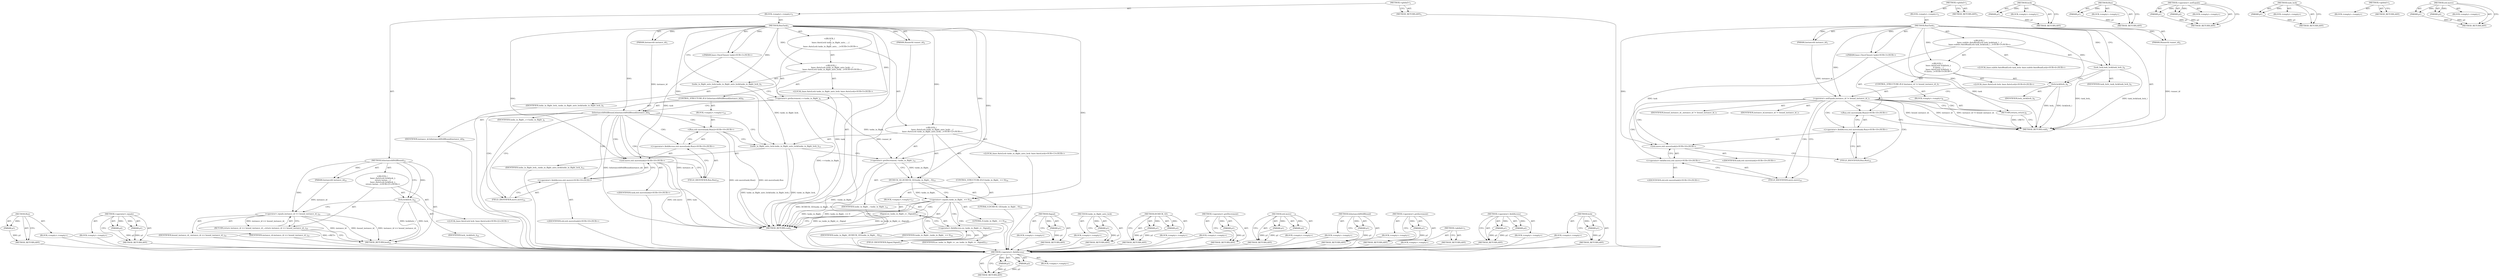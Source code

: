 digraph "lock" {
vulnerable_76 [label=<(METHOD,&lt;operator&gt;.fieldAccess)>];
vulnerable_77 [label=<(PARAM,p1)>];
vulnerable_78 [label=<(PARAM,p2)>];
vulnerable_79 [label=<(BLOCK,&lt;empty&gt;,&lt;empty&gt;)>];
vulnerable_80 [label=<(METHOD_RETURN,ANY)>];
vulnerable_6 [label=<(METHOD,&lt;global&gt;)<SUB>1</SUB>>];
vulnerable_7 [label=<(BLOCK,&lt;empty&gt;,&lt;empty&gt;)<SUB>1</SUB>>];
vulnerable_8 [label=<(METHOD,RunTask)<SUB>1</SUB>>];
vulnerable_9 [label=<(PARAM,InstanceId instance_id)<SUB>1</SUB>>];
vulnerable_10 [label=<(PARAM,RunnerId runner_id)<SUB>2</SUB>>];
vulnerable_11 [label="<(PARAM,base::OnceClosure task)<SUB>3</SUB>>"];
vulnerable_12 [label="<(BLOCK,{
  base::subtle::AutoReadLock task_lock(task_l...,{
  base::subtle::AutoReadLock task_lock(task_l...)<SUB>3</SUB>>"];
vulnerable_13 [label="<(LOCAL,base.subtle.AutoReadLock task_lock: base.subtle.AutoReadLock)<SUB>4</SUB>>"];
vulnerable_14 [label=<(task_lock,task_lock(task_lock_))<SUB>4</SUB>>];
vulnerable_15 [label=<(IDENTIFIER,task_lock_,task_lock(task_lock_))<SUB>4</SUB>>];
vulnerable_16 [label="<(BLOCK,{
    base::AutoLock lock(lock_);
    if (insta...,{
    base::AutoLock lock(lock_);
    if (insta...)<SUB>5</SUB>>"];
vulnerable_17 [label="<(LOCAL,base.AutoLock lock: base.AutoLock)<SUB>6</SUB>>"];
vulnerable_18 [label=<(lock,lock(lock_))<SUB>6</SUB>>];
vulnerable_19 [label=<(IDENTIFIER,lock_,lock(lock_))<SUB>6</SUB>>];
vulnerable_20 [label=<(CONTROL_STRUCTURE,IF,if (instance_id != bound_instance_id_))<SUB>7</SUB>>];
vulnerable_21 [label=<(&lt;operator&gt;.notEquals,instance_id != bound_instance_id_)<SUB>7</SUB>>];
vulnerable_22 [label=<(IDENTIFIER,instance_id,instance_id != bound_instance_id_)<SUB>7</SUB>>];
vulnerable_23 [label=<(IDENTIFIER,bound_instance_id_,instance_id != bound_instance_id_)<SUB>7</SUB>>];
vulnerable_24 [label=<(BLOCK,&lt;empty&gt;,&lt;empty&gt;)<SUB>8</SUB>>];
vulnerable_25 [label=<(RETURN,return;,return;)<SUB>8</SUB>>];
vulnerable_26 [label="<(Run,std::move(task).Run())<SUB>10</SUB>>"];
vulnerable_27 [label="<(&lt;operator&gt;.fieldAccess,std::move(task).Run)<SUB>10</SUB>>"];
vulnerable_28 [label="<(std.move,std::move(task))<SUB>10</SUB>>"];
vulnerable_29 [label="<(&lt;operator&gt;.fieldAccess,std::move)<SUB>10</SUB>>"];
vulnerable_30 [label="<(IDENTIFIER,std,std::move(task))<SUB>10</SUB>>"];
vulnerable_31 [label=<(FIELD_IDENTIFIER,move,move)<SUB>10</SUB>>];
vulnerable_32 [label="<(IDENTIFIER,task,std::move(task))<SUB>10</SUB>>"];
vulnerable_33 [label=<(FIELD_IDENTIFIER,Run,Run)<SUB>10</SUB>>];
vulnerable_34 [label=<(METHOD_RETURN,void)<SUB>1</SUB>>];
vulnerable_36 [label=<(METHOD_RETURN,ANY)<SUB>1</SUB>>];
vulnerable_63 [label=<(METHOD,lock)>];
vulnerable_64 [label=<(PARAM,p1)>];
vulnerable_65 [label=<(BLOCK,&lt;empty&gt;,&lt;empty&gt;)>];
vulnerable_66 [label=<(METHOD_RETURN,ANY)>];
vulnerable_72 [label=<(METHOD,Run)>];
vulnerable_73 [label=<(PARAM,p1)>];
vulnerable_74 [label=<(BLOCK,&lt;empty&gt;,&lt;empty&gt;)>];
vulnerable_75 [label=<(METHOD_RETURN,ANY)>];
vulnerable_67 [label=<(METHOD,&lt;operator&gt;.notEquals)>];
vulnerable_68 [label=<(PARAM,p1)>];
vulnerable_69 [label=<(PARAM,p2)>];
vulnerable_70 [label=<(BLOCK,&lt;empty&gt;,&lt;empty&gt;)>];
vulnerable_71 [label=<(METHOD_RETURN,ANY)>];
vulnerable_59 [label=<(METHOD,task_lock)>];
vulnerable_60 [label=<(PARAM,p1)>];
vulnerable_61 [label=<(BLOCK,&lt;empty&gt;,&lt;empty&gt;)>];
vulnerable_62 [label=<(METHOD_RETURN,ANY)>];
vulnerable_53 [label=<(METHOD,&lt;global&gt;)<SUB>1</SUB>>];
vulnerable_54 [label=<(BLOCK,&lt;empty&gt;,&lt;empty&gt;)>];
vulnerable_55 [label=<(METHOD_RETURN,ANY)>];
vulnerable_81 [label=<(METHOD,std.move)>];
vulnerable_82 [label=<(PARAM,p1)>];
vulnerable_83 [label=<(PARAM,p2)>];
vulnerable_84 [label=<(BLOCK,&lt;empty&gt;,&lt;empty&gt;)>];
vulnerable_85 [label=<(METHOD_RETURN,ANY)>];
fixed_100 [label=<(METHOD,Run)>];
fixed_101 [label=<(PARAM,p1)>];
fixed_102 [label=<(BLOCK,&lt;empty&gt;,&lt;empty&gt;)>];
fixed_103 [label=<(METHOD_RETURN,ANY)>];
fixed_123 [label=<(METHOD,&lt;operator&gt;.equals)>];
fixed_124 [label=<(PARAM,p1)>];
fixed_125 [label=<(PARAM,p2)>];
fixed_126 [label=<(BLOCK,&lt;empty&gt;,&lt;empty&gt;)>];
fixed_127 [label=<(METHOD_RETURN,ANY)>];
fixed_6 [label=<(METHOD,&lt;global&gt;)<SUB>1</SUB>>];
fixed_7 [label=<(BLOCK,&lt;empty&gt;,&lt;empty&gt;)<SUB>1</SUB>>];
fixed_8 [label=<(METHOD,RunTask)<SUB>1</SUB>>];
fixed_9 [label=<(PARAM,InstanceId instance_id)<SUB>1</SUB>>];
fixed_10 [label=<(PARAM,RunnerId runner_id)<SUB>2</SUB>>];
fixed_11 [label="<(PARAM,base::OnceClosure task)<SUB>3</SUB>>"];
fixed_12 [label="<(BLOCK,{
   {
    base::AutoLock tasks_in_flight_auto_...,{
   {
    base::AutoLock tasks_in_flight_auto_...)<SUB>3</SUB>>"];
fixed_13 [label="<(BLOCK,{
    base::AutoLock tasks_in_flight_auto_lock(...,{
    base::AutoLock tasks_in_flight_auto_lock(...)<SUB>4</SUB>>"];
fixed_14 [label="<(LOCAL,base.AutoLock tasks_in_flight_auto_lock: base.AutoLock)<SUB>5</SUB>>"];
fixed_15 [label=<(tasks_in_flight_auto_lock,tasks_in_flight_auto_lock(tasks_in_flight_lock_))<SUB>5</SUB>>];
fixed_16 [label=<(IDENTIFIER,tasks_in_flight_lock_,tasks_in_flight_auto_lock(tasks_in_flight_lock_))<SUB>5</SUB>>];
fixed_17 [label=<(&lt;operator&gt;.preIncrement,++tasks_in_flight_)<SUB>6</SUB>>];
fixed_18 [label=<(IDENTIFIER,tasks_in_flight_,++tasks_in_flight_)<SUB>6</SUB>>];
fixed_19 [label=<(CONTROL_STRUCTURE,IF,if (IsInstanceIdStillBound(instance_id)))<SUB>9</SUB>>];
fixed_20 [label=<(IsInstanceIdStillBound,IsInstanceIdStillBound(instance_id))<SUB>9</SUB>>];
fixed_21 [label=<(IDENTIFIER,instance_id,IsInstanceIdStillBound(instance_id))<SUB>9</SUB>>];
fixed_22 [label=<(BLOCK,&lt;empty&gt;,&lt;empty&gt;)<SUB>10</SUB>>];
fixed_23 [label="<(Run,std::move(task).Run())<SUB>10</SUB>>"];
fixed_24 [label="<(&lt;operator&gt;.fieldAccess,std::move(task).Run)<SUB>10</SUB>>"];
fixed_25 [label="<(std.move,std::move(task))<SUB>10</SUB>>"];
fixed_26 [label="<(&lt;operator&gt;.fieldAccess,std::move)<SUB>10</SUB>>"];
fixed_27 [label="<(IDENTIFIER,std,std::move(task))<SUB>10</SUB>>"];
fixed_28 [label=<(FIELD_IDENTIFIER,move,move)<SUB>10</SUB>>];
fixed_29 [label="<(IDENTIFIER,task,std::move(task))<SUB>10</SUB>>"];
fixed_30 [label=<(FIELD_IDENTIFIER,Run,Run)<SUB>10</SUB>>];
fixed_31 [label="<(BLOCK,{
    base::AutoLock tasks_in_flight_auto_lock(...,{
    base::AutoLock tasks_in_flight_auto_lock(...)<SUB>12</SUB>>"];
fixed_32 [label="<(LOCAL,base.AutoLock tasks_in_flight_auto_lock: base.AutoLock)<SUB>13</SUB>>"];
fixed_33 [label=<(tasks_in_flight_auto_lock,tasks_in_flight_auto_lock(tasks_in_flight_lock_))<SUB>13</SUB>>];
fixed_34 [label=<(IDENTIFIER,tasks_in_flight_lock_,tasks_in_flight_auto_lock(tasks_in_flight_lock_))<SUB>13</SUB>>];
fixed_35 [label=<(&lt;operator&gt;.preDecrement,--tasks_in_flight_)<SUB>14</SUB>>];
fixed_36 [label=<(IDENTIFIER,tasks_in_flight_,--tasks_in_flight_)<SUB>14</SUB>>];
fixed_37 [label=<(DCHECK_GE,DCHECK_GE(tasks_in_flight_, 0))<SUB>15</SUB>>];
fixed_38 [label=<(IDENTIFIER,tasks_in_flight_,DCHECK_GE(tasks_in_flight_, 0))<SUB>15</SUB>>];
fixed_39 [label=<(LITERAL,0,DCHECK_GE(tasks_in_flight_, 0))<SUB>15</SUB>>];
fixed_40 [label=<(CONTROL_STRUCTURE,IF,if (tasks_in_flight_ == 0))<SUB>16</SUB>>];
fixed_41 [label=<(&lt;operator&gt;.equals,tasks_in_flight_ == 0)<SUB>16</SUB>>];
fixed_42 [label=<(IDENTIFIER,tasks_in_flight_,tasks_in_flight_ == 0)<SUB>16</SUB>>];
fixed_43 [label=<(LITERAL,0,tasks_in_flight_ == 0)<SUB>16</SUB>>];
fixed_44 [label=<(BLOCK,&lt;empty&gt;,&lt;empty&gt;)<SUB>17</SUB>>];
fixed_45 [label=<(Signal,no_tasks_in_flight_cv_.Signal())<SUB>17</SUB>>];
fixed_46 [label=<(&lt;operator&gt;.fieldAccess,no_tasks_in_flight_cv_.Signal)<SUB>17</SUB>>];
fixed_47 [label=<(IDENTIFIER,no_tasks_in_flight_cv_,no_tasks_in_flight_cv_.Signal())<SUB>17</SUB>>];
fixed_48 [label=<(FIELD_IDENTIFIER,Signal,Signal)<SUB>17</SUB>>];
fixed_49 [label=<(METHOD_RETURN,void)<SUB>1</SUB>>];
fixed_51 [label=<(METHOD,IsInstanceIdStillBound)<SUB>21</SUB>>];
fixed_52 [label=<(PARAM,InstanceId instance_id)<SUB>21</SUB>>];
fixed_53 [label="<(BLOCK,{
  base::AutoLock lock(lock_);
  return instan...,{
  base::AutoLock lock(lock_);
  return instan...)<SUB>21</SUB>>"];
fixed_54 [label="<(LOCAL,base.AutoLock lock: base.AutoLock)<SUB>22</SUB>>"];
fixed_55 [label=<(lock,lock(lock_))<SUB>22</SUB>>];
fixed_56 [label=<(IDENTIFIER,lock_,lock(lock_))<SUB>22</SUB>>];
fixed_57 [label=<(RETURN,return instance_id == bound_instance_id_;,return instance_id == bound_instance_id_;)<SUB>23</SUB>>];
fixed_58 [label=<(&lt;operator&gt;.equals,instance_id == bound_instance_id_)<SUB>23</SUB>>];
fixed_59 [label=<(IDENTIFIER,instance_id,instance_id == bound_instance_id_)<SUB>23</SUB>>];
fixed_60 [label=<(IDENTIFIER,bound_instance_id_,instance_id == bound_instance_id_)<SUB>23</SUB>>];
fixed_61 [label=<(METHOD_RETURN,bool)<SUB>21</SUB>>];
fixed_63 [label=<(METHOD_RETURN,ANY)<SUB>1</SUB>>];
fixed_128 [label=<(METHOD,Signal)>];
fixed_129 [label=<(PARAM,p1)>];
fixed_130 [label=<(BLOCK,&lt;empty&gt;,&lt;empty&gt;)>];
fixed_131 [label=<(METHOD_RETURN,ANY)>];
fixed_88 [label=<(METHOD,tasks_in_flight_auto_lock)>];
fixed_89 [label=<(PARAM,p1)>];
fixed_90 [label=<(BLOCK,&lt;empty&gt;,&lt;empty&gt;)>];
fixed_91 [label=<(METHOD_RETURN,ANY)>];
fixed_118 [label=<(METHOD,DCHECK_GE)>];
fixed_119 [label=<(PARAM,p1)>];
fixed_120 [label=<(PARAM,p2)>];
fixed_121 [label=<(BLOCK,&lt;empty&gt;,&lt;empty&gt;)>];
fixed_122 [label=<(METHOD_RETURN,ANY)>];
fixed_114 [label=<(METHOD,&lt;operator&gt;.preDecrement)>];
fixed_115 [label=<(PARAM,p1)>];
fixed_116 [label=<(BLOCK,&lt;empty&gt;,&lt;empty&gt;)>];
fixed_117 [label=<(METHOD_RETURN,ANY)>];
fixed_109 [label=<(METHOD,std.move)>];
fixed_110 [label=<(PARAM,p1)>];
fixed_111 [label=<(PARAM,p2)>];
fixed_112 [label=<(BLOCK,&lt;empty&gt;,&lt;empty&gt;)>];
fixed_113 [label=<(METHOD_RETURN,ANY)>];
fixed_96 [label=<(METHOD,IsInstanceIdStillBound)>];
fixed_97 [label=<(PARAM,p1)>];
fixed_98 [label=<(BLOCK,&lt;empty&gt;,&lt;empty&gt;)>];
fixed_99 [label=<(METHOD_RETURN,ANY)>];
fixed_92 [label=<(METHOD,&lt;operator&gt;.preIncrement)>];
fixed_93 [label=<(PARAM,p1)>];
fixed_94 [label=<(BLOCK,&lt;empty&gt;,&lt;empty&gt;)>];
fixed_95 [label=<(METHOD_RETURN,ANY)>];
fixed_82 [label=<(METHOD,&lt;global&gt;)<SUB>1</SUB>>];
fixed_83 [label=<(BLOCK,&lt;empty&gt;,&lt;empty&gt;)>];
fixed_84 [label=<(METHOD_RETURN,ANY)>];
fixed_104 [label=<(METHOD,&lt;operator&gt;.fieldAccess)>];
fixed_105 [label=<(PARAM,p1)>];
fixed_106 [label=<(PARAM,p2)>];
fixed_107 [label=<(BLOCK,&lt;empty&gt;,&lt;empty&gt;)>];
fixed_108 [label=<(METHOD_RETURN,ANY)>];
fixed_132 [label=<(METHOD,lock)>];
fixed_133 [label=<(PARAM,p1)>];
fixed_134 [label=<(BLOCK,&lt;empty&gt;,&lt;empty&gt;)>];
fixed_135 [label=<(METHOD_RETURN,ANY)>];
vulnerable_76 -> vulnerable_77  [key=0, label="AST: "];
vulnerable_76 -> vulnerable_77  [key=1, label="DDG: "];
vulnerable_76 -> vulnerable_79  [key=0, label="AST: "];
vulnerable_76 -> vulnerable_78  [key=0, label="AST: "];
vulnerable_76 -> vulnerable_78  [key=1, label="DDG: "];
vulnerable_76 -> vulnerable_80  [key=0, label="AST: "];
vulnerable_76 -> vulnerable_80  [key=1, label="CFG: "];
vulnerable_77 -> vulnerable_80  [key=0, label="DDG: p1"];
vulnerable_78 -> vulnerable_80  [key=0, label="DDG: p2"];
vulnerable_6 -> vulnerable_7  [key=0, label="AST: "];
vulnerable_6 -> vulnerable_36  [key=0, label="AST: "];
vulnerable_6 -> vulnerable_36  [key=1, label="CFG: "];
vulnerable_7 -> vulnerable_8  [key=0, label="AST: "];
vulnerable_8 -> vulnerable_9  [key=0, label="AST: "];
vulnerable_8 -> vulnerable_9  [key=1, label="DDG: "];
vulnerable_8 -> vulnerable_10  [key=0, label="AST: "];
vulnerable_8 -> vulnerable_10  [key=1, label="DDG: "];
vulnerable_8 -> vulnerable_11  [key=0, label="AST: "];
vulnerable_8 -> vulnerable_11  [key=1, label="DDG: "];
vulnerable_8 -> vulnerable_12  [key=0, label="AST: "];
vulnerable_8 -> vulnerable_34  [key=0, label="AST: "];
vulnerable_8 -> vulnerable_14  [key=0, label="CFG: "];
vulnerable_8 -> vulnerable_14  [key=1, label="DDG: "];
vulnerable_8 -> vulnerable_16  [key=0, label="DDG: "];
vulnerable_8 -> vulnerable_18  [key=0, label="DDG: "];
vulnerable_8 -> vulnerable_21  [key=0, label="DDG: "];
vulnerable_8 -> vulnerable_25  [key=0, label="DDG: "];
vulnerable_8 -> vulnerable_28  [key=0, label="DDG: "];
vulnerable_9 -> vulnerable_21  [key=0, label="DDG: instance_id"];
vulnerable_10 -> vulnerable_34  [key=0, label="DDG: runner_id"];
vulnerable_11 -> vulnerable_34  [key=0, label="DDG: task"];
vulnerable_11 -> vulnerable_28  [key=0, label="DDG: task"];
vulnerable_12 -> vulnerable_13  [key=0, label="AST: "];
vulnerable_12 -> vulnerable_14  [key=0, label="AST: "];
vulnerable_12 -> vulnerable_16  [key=0, label="AST: "];
vulnerable_12 -> vulnerable_26  [key=0, label="AST: "];
vulnerable_14 -> vulnerable_15  [key=0, label="AST: "];
vulnerable_14 -> vulnerable_18  [key=0, label="CFG: "];
vulnerable_14 -> vulnerable_34  [key=0, label="DDG: task_lock(task_lock_)"];
vulnerable_14 -> vulnerable_34  [key=1, label="DDG: task_lock_"];
vulnerable_16 -> vulnerable_17  [key=0, label="AST: "];
vulnerable_16 -> vulnerable_18  [key=0, label="AST: "];
vulnerable_16 -> vulnerable_20  [key=0, label="AST: "];
vulnerable_18 -> vulnerable_19  [key=0, label="AST: "];
vulnerable_18 -> vulnerable_21  [key=0, label="CFG: "];
vulnerable_18 -> vulnerable_34  [key=0, label="DDG: lock(lock_)"];
vulnerable_18 -> vulnerable_34  [key=1, label="DDG: lock_"];
vulnerable_20 -> vulnerable_21  [key=0, label="AST: "];
vulnerable_20 -> vulnerable_24  [key=0, label="AST: "];
vulnerable_21 -> vulnerable_22  [key=0, label="AST: "];
vulnerable_21 -> vulnerable_23  [key=0, label="AST: "];
vulnerable_21 -> vulnerable_25  [key=0, label="CFG: "];
vulnerable_21 -> vulnerable_25  [key=1, label="CDG: "];
vulnerable_21 -> vulnerable_31  [key=0, label="CFG: "];
vulnerable_21 -> vulnerable_31  [key=1, label="CDG: "];
vulnerable_21 -> vulnerable_34  [key=0, label="DDG: instance_id"];
vulnerable_21 -> vulnerable_34  [key=1, label="DDG: instance_id != bound_instance_id_"];
vulnerable_21 -> vulnerable_34  [key=2, label="DDG: bound_instance_id_"];
vulnerable_21 -> vulnerable_29  [key=0, label="CDG: "];
vulnerable_21 -> vulnerable_33  [key=0, label="CDG: "];
vulnerable_21 -> vulnerable_26  [key=0, label="CDG: "];
vulnerable_21 -> vulnerable_28  [key=0, label="CDG: "];
vulnerable_21 -> vulnerable_27  [key=0, label="CDG: "];
vulnerable_24 -> vulnerable_25  [key=0, label="AST: "];
vulnerable_25 -> vulnerable_34  [key=0, label="CFG: "];
vulnerable_25 -> vulnerable_34  [key=1, label="DDG: &lt;RET&gt;"];
vulnerable_26 -> vulnerable_27  [key=0, label="AST: "];
vulnerable_26 -> vulnerable_34  [key=0, label="CFG: "];
vulnerable_27 -> vulnerable_28  [key=0, label="AST: "];
vulnerable_27 -> vulnerable_33  [key=0, label="AST: "];
vulnerable_27 -> vulnerable_26  [key=0, label="CFG: "];
vulnerable_28 -> vulnerable_29  [key=0, label="AST: "];
vulnerable_28 -> vulnerable_32  [key=0, label="AST: "];
vulnerable_28 -> vulnerable_33  [key=0, label="CFG: "];
vulnerable_29 -> vulnerable_30  [key=0, label="AST: "];
vulnerable_29 -> vulnerable_31  [key=0, label="AST: "];
vulnerable_29 -> vulnerable_28  [key=0, label="CFG: "];
vulnerable_31 -> vulnerable_29  [key=0, label="CFG: "];
vulnerable_33 -> vulnerable_27  [key=0, label="CFG: "];
vulnerable_63 -> vulnerable_64  [key=0, label="AST: "];
vulnerable_63 -> vulnerable_64  [key=1, label="DDG: "];
vulnerable_63 -> vulnerable_65  [key=0, label="AST: "];
vulnerable_63 -> vulnerable_66  [key=0, label="AST: "];
vulnerable_63 -> vulnerable_66  [key=1, label="CFG: "];
vulnerable_64 -> vulnerable_66  [key=0, label="DDG: p1"];
vulnerable_72 -> vulnerable_73  [key=0, label="AST: "];
vulnerable_72 -> vulnerable_73  [key=1, label="DDG: "];
vulnerable_72 -> vulnerable_74  [key=0, label="AST: "];
vulnerable_72 -> vulnerable_75  [key=0, label="AST: "];
vulnerable_72 -> vulnerable_75  [key=1, label="CFG: "];
vulnerable_73 -> vulnerable_75  [key=0, label="DDG: p1"];
vulnerable_67 -> vulnerable_68  [key=0, label="AST: "];
vulnerable_67 -> vulnerable_68  [key=1, label="DDG: "];
vulnerable_67 -> vulnerable_70  [key=0, label="AST: "];
vulnerable_67 -> vulnerable_69  [key=0, label="AST: "];
vulnerable_67 -> vulnerable_69  [key=1, label="DDG: "];
vulnerable_67 -> vulnerable_71  [key=0, label="AST: "];
vulnerable_67 -> vulnerable_71  [key=1, label="CFG: "];
vulnerable_68 -> vulnerable_71  [key=0, label="DDG: p1"];
vulnerable_69 -> vulnerable_71  [key=0, label="DDG: p2"];
vulnerable_59 -> vulnerable_60  [key=0, label="AST: "];
vulnerable_59 -> vulnerable_60  [key=1, label="DDG: "];
vulnerable_59 -> vulnerable_61  [key=0, label="AST: "];
vulnerable_59 -> vulnerable_62  [key=0, label="AST: "];
vulnerable_59 -> vulnerable_62  [key=1, label="CFG: "];
vulnerable_60 -> vulnerable_62  [key=0, label="DDG: p1"];
vulnerable_53 -> vulnerable_54  [key=0, label="AST: "];
vulnerable_53 -> vulnerable_55  [key=0, label="AST: "];
vulnerable_53 -> vulnerable_55  [key=1, label="CFG: "];
vulnerable_81 -> vulnerable_82  [key=0, label="AST: "];
vulnerable_81 -> vulnerable_82  [key=1, label="DDG: "];
vulnerable_81 -> vulnerable_84  [key=0, label="AST: "];
vulnerable_81 -> vulnerable_83  [key=0, label="AST: "];
vulnerable_81 -> vulnerable_83  [key=1, label="DDG: "];
vulnerable_81 -> vulnerable_85  [key=0, label="AST: "];
vulnerable_81 -> vulnerable_85  [key=1, label="CFG: "];
vulnerable_82 -> vulnerable_85  [key=0, label="DDG: p1"];
vulnerable_83 -> vulnerable_85  [key=0, label="DDG: p2"];
fixed_100 -> fixed_101  [key=0, label="AST: "];
fixed_100 -> fixed_101  [key=1, label="DDG: "];
fixed_100 -> fixed_102  [key=0, label="AST: "];
fixed_100 -> fixed_103  [key=0, label="AST: "];
fixed_100 -> fixed_103  [key=1, label="CFG: "];
fixed_101 -> fixed_103  [key=0, label="DDG: p1"];
fixed_102 -> vulnerable_76  [key=0];
fixed_103 -> vulnerable_76  [key=0];
fixed_123 -> fixed_124  [key=0, label="AST: "];
fixed_123 -> fixed_124  [key=1, label="DDG: "];
fixed_123 -> fixed_126  [key=0, label="AST: "];
fixed_123 -> fixed_125  [key=0, label="AST: "];
fixed_123 -> fixed_125  [key=1, label="DDG: "];
fixed_123 -> fixed_127  [key=0, label="AST: "];
fixed_123 -> fixed_127  [key=1, label="CFG: "];
fixed_124 -> fixed_127  [key=0, label="DDG: p1"];
fixed_125 -> fixed_127  [key=0, label="DDG: p2"];
fixed_126 -> vulnerable_76  [key=0];
fixed_127 -> vulnerable_76  [key=0];
fixed_6 -> fixed_7  [key=0, label="AST: "];
fixed_6 -> fixed_63  [key=0, label="AST: "];
fixed_6 -> fixed_63  [key=1, label="CFG: "];
fixed_7 -> fixed_8  [key=0, label="AST: "];
fixed_7 -> fixed_51  [key=0, label="AST: "];
fixed_8 -> fixed_9  [key=0, label="AST: "];
fixed_8 -> fixed_9  [key=1, label="DDG: "];
fixed_8 -> fixed_10  [key=0, label="AST: "];
fixed_8 -> fixed_10  [key=1, label="DDG: "];
fixed_8 -> fixed_11  [key=0, label="AST: "];
fixed_8 -> fixed_11  [key=1, label="DDG: "];
fixed_8 -> fixed_12  [key=0, label="AST: "];
fixed_8 -> fixed_49  [key=0, label="AST: "];
fixed_8 -> fixed_15  [key=0, label="CFG: "];
fixed_8 -> fixed_15  [key=1, label="DDG: "];
fixed_8 -> fixed_13  [key=0, label="DDG: "];
fixed_8 -> fixed_31  [key=0, label="DDG: "];
fixed_8 -> fixed_17  [key=0, label="DDG: "];
fixed_8 -> fixed_20  [key=0, label="DDG: "];
fixed_8 -> fixed_33  [key=0, label="DDG: "];
fixed_8 -> fixed_35  [key=0, label="DDG: "];
fixed_8 -> fixed_37  [key=0, label="DDG: "];
fixed_8 -> fixed_41  [key=0, label="DDG: "];
fixed_8 -> fixed_25  [key=0, label="DDG: "];
fixed_9 -> fixed_20  [key=0, label="DDG: instance_id"];
fixed_10 -> fixed_49  [key=0, label="DDG: runner_id"];
fixed_11 -> fixed_49  [key=0, label="DDG: task"];
fixed_11 -> fixed_25  [key=0, label="DDG: task"];
fixed_12 -> fixed_13  [key=0, label="AST: "];
fixed_12 -> fixed_19  [key=0, label="AST: "];
fixed_12 -> fixed_31  [key=0, label="AST: "];
fixed_13 -> fixed_14  [key=0, label="AST: "];
fixed_13 -> fixed_15  [key=0, label="AST: "];
fixed_13 -> fixed_17  [key=0, label="AST: "];
fixed_14 -> vulnerable_76  [key=0];
fixed_15 -> fixed_16  [key=0, label="AST: "];
fixed_15 -> fixed_17  [key=0, label="CFG: "];
fixed_15 -> fixed_33  [key=0, label="DDG: tasks_in_flight_lock_"];
fixed_16 -> vulnerable_76  [key=0];
fixed_17 -> fixed_18  [key=0, label="AST: "];
fixed_17 -> fixed_20  [key=0, label="CFG: "];
fixed_17 -> fixed_49  [key=0, label="DDG: ++tasks_in_flight_"];
fixed_17 -> fixed_35  [key=0, label="DDG: tasks_in_flight_"];
fixed_18 -> vulnerable_76  [key=0];
fixed_19 -> fixed_20  [key=0, label="AST: "];
fixed_19 -> fixed_22  [key=0, label="AST: "];
fixed_20 -> fixed_21  [key=0, label="AST: "];
fixed_20 -> fixed_28  [key=0, label="CFG: "];
fixed_20 -> fixed_28  [key=1, label="CDG: "];
fixed_20 -> fixed_33  [key=0, label="CFG: "];
fixed_20 -> fixed_49  [key=0, label="DDG: instance_id"];
fixed_20 -> fixed_49  [key=1, label="DDG: IsInstanceIdStillBound(instance_id)"];
fixed_20 -> fixed_24  [key=0, label="CDG: "];
fixed_20 -> fixed_30  [key=0, label="CDG: "];
fixed_20 -> fixed_26  [key=0, label="CDG: "];
fixed_20 -> fixed_23  [key=0, label="CDG: "];
fixed_20 -> fixed_25  [key=0, label="CDG: "];
fixed_21 -> vulnerable_76  [key=0];
fixed_22 -> fixed_23  [key=0, label="AST: "];
fixed_23 -> fixed_24  [key=0, label="AST: "];
fixed_23 -> fixed_33  [key=0, label="CFG: "];
fixed_23 -> fixed_49  [key=0, label="DDG: std::move(task).Run"];
fixed_23 -> fixed_49  [key=1, label="DDG: std::move(task).Run()"];
fixed_24 -> fixed_25  [key=0, label="AST: "];
fixed_24 -> fixed_30  [key=0, label="AST: "];
fixed_24 -> fixed_23  [key=0, label="CFG: "];
fixed_25 -> fixed_26  [key=0, label="AST: "];
fixed_25 -> fixed_29  [key=0, label="AST: "];
fixed_25 -> fixed_30  [key=0, label="CFG: "];
fixed_25 -> fixed_49  [key=0, label="DDG: std::move"];
fixed_25 -> fixed_49  [key=1, label="DDG: task"];
fixed_26 -> fixed_27  [key=0, label="AST: "];
fixed_26 -> fixed_28  [key=0, label="AST: "];
fixed_26 -> fixed_25  [key=0, label="CFG: "];
fixed_27 -> vulnerable_76  [key=0];
fixed_28 -> fixed_26  [key=0, label="CFG: "];
fixed_29 -> vulnerable_76  [key=0];
fixed_30 -> fixed_24  [key=0, label="CFG: "];
fixed_31 -> fixed_32  [key=0, label="AST: "];
fixed_31 -> fixed_33  [key=0, label="AST: "];
fixed_31 -> fixed_35  [key=0, label="AST: "];
fixed_31 -> fixed_37  [key=0, label="AST: "];
fixed_31 -> fixed_40  [key=0, label="AST: "];
fixed_32 -> vulnerable_76  [key=0];
fixed_33 -> fixed_34  [key=0, label="AST: "];
fixed_33 -> fixed_35  [key=0, label="CFG: "];
fixed_33 -> fixed_49  [key=0, label="DDG: tasks_in_flight_lock_"];
fixed_33 -> fixed_49  [key=1, label="DDG: tasks_in_flight_auto_lock(tasks_in_flight_lock_)"];
fixed_34 -> vulnerable_76  [key=0];
fixed_35 -> fixed_36  [key=0, label="AST: "];
fixed_35 -> fixed_37  [key=0, label="CFG: "];
fixed_35 -> fixed_37  [key=1, label="DDG: tasks_in_flight_"];
fixed_35 -> fixed_49  [key=0, label="DDG: --tasks_in_flight_"];
fixed_36 -> vulnerable_76  [key=0];
fixed_37 -> fixed_38  [key=0, label="AST: "];
fixed_37 -> fixed_39  [key=0, label="AST: "];
fixed_37 -> fixed_41  [key=0, label="CFG: "];
fixed_37 -> fixed_41  [key=1, label="DDG: tasks_in_flight_"];
fixed_37 -> fixed_49  [key=0, label="DDG: DCHECK_GE(tasks_in_flight_, 0)"];
fixed_38 -> vulnerable_76  [key=0];
fixed_39 -> vulnerable_76  [key=0];
fixed_40 -> fixed_41  [key=0, label="AST: "];
fixed_40 -> fixed_44  [key=0, label="AST: "];
fixed_41 -> fixed_42  [key=0, label="AST: "];
fixed_41 -> fixed_43  [key=0, label="AST: "];
fixed_41 -> fixed_48  [key=0, label="CFG: "];
fixed_41 -> fixed_48  [key=1, label="CDG: "];
fixed_41 -> fixed_49  [key=0, label="CFG: "];
fixed_41 -> fixed_49  [key=1, label="DDG: tasks_in_flight_"];
fixed_41 -> fixed_49  [key=2, label="DDG: tasks_in_flight_ == 0"];
fixed_41 -> fixed_46  [key=0, label="CDG: "];
fixed_41 -> fixed_45  [key=0, label="CDG: "];
fixed_42 -> vulnerable_76  [key=0];
fixed_43 -> vulnerable_76  [key=0];
fixed_44 -> fixed_45  [key=0, label="AST: "];
fixed_45 -> fixed_46  [key=0, label="AST: "];
fixed_45 -> fixed_49  [key=0, label="CFG: "];
fixed_45 -> fixed_49  [key=1, label="DDG: no_tasks_in_flight_cv_.Signal"];
fixed_45 -> fixed_49  [key=2, label="DDG: no_tasks_in_flight_cv_.Signal()"];
fixed_46 -> fixed_47  [key=0, label="AST: "];
fixed_46 -> fixed_48  [key=0, label="AST: "];
fixed_46 -> fixed_45  [key=0, label="CFG: "];
fixed_47 -> vulnerable_76  [key=0];
fixed_48 -> fixed_46  [key=0, label="CFG: "];
fixed_49 -> vulnerable_76  [key=0];
fixed_51 -> fixed_52  [key=0, label="AST: "];
fixed_51 -> fixed_52  [key=1, label="DDG: "];
fixed_51 -> fixed_53  [key=0, label="AST: "];
fixed_51 -> fixed_61  [key=0, label="AST: "];
fixed_51 -> fixed_55  [key=0, label="CFG: "];
fixed_51 -> fixed_55  [key=1, label="DDG: "];
fixed_51 -> fixed_58  [key=0, label="DDG: "];
fixed_52 -> fixed_58  [key=0, label="DDG: instance_id"];
fixed_53 -> fixed_54  [key=0, label="AST: "];
fixed_53 -> fixed_55  [key=0, label="AST: "];
fixed_53 -> fixed_57  [key=0, label="AST: "];
fixed_54 -> vulnerable_76  [key=0];
fixed_55 -> fixed_56  [key=0, label="AST: "];
fixed_55 -> fixed_58  [key=0, label="CFG: "];
fixed_55 -> fixed_61  [key=0, label="DDG: lock(lock_)"];
fixed_55 -> fixed_61  [key=1, label="DDG: lock_"];
fixed_56 -> vulnerable_76  [key=0];
fixed_57 -> fixed_58  [key=0, label="AST: "];
fixed_57 -> fixed_61  [key=0, label="CFG: "];
fixed_57 -> fixed_61  [key=1, label="DDG: &lt;RET&gt;"];
fixed_58 -> fixed_59  [key=0, label="AST: "];
fixed_58 -> fixed_60  [key=0, label="AST: "];
fixed_58 -> fixed_57  [key=0, label="CFG: "];
fixed_58 -> fixed_57  [key=1, label="DDG: instance_id == bound_instance_id_"];
fixed_58 -> fixed_61  [key=0, label="DDG: instance_id"];
fixed_58 -> fixed_61  [key=1, label="DDG: bound_instance_id_"];
fixed_58 -> fixed_61  [key=2, label="DDG: instance_id == bound_instance_id_"];
fixed_59 -> vulnerable_76  [key=0];
fixed_60 -> vulnerable_76  [key=0];
fixed_61 -> vulnerable_76  [key=0];
fixed_63 -> vulnerable_76  [key=0];
fixed_128 -> fixed_129  [key=0, label="AST: "];
fixed_128 -> fixed_129  [key=1, label="DDG: "];
fixed_128 -> fixed_130  [key=0, label="AST: "];
fixed_128 -> fixed_131  [key=0, label="AST: "];
fixed_128 -> fixed_131  [key=1, label="CFG: "];
fixed_129 -> fixed_131  [key=0, label="DDG: p1"];
fixed_130 -> vulnerable_76  [key=0];
fixed_131 -> vulnerable_76  [key=0];
fixed_88 -> fixed_89  [key=0, label="AST: "];
fixed_88 -> fixed_89  [key=1, label="DDG: "];
fixed_88 -> fixed_90  [key=0, label="AST: "];
fixed_88 -> fixed_91  [key=0, label="AST: "];
fixed_88 -> fixed_91  [key=1, label="CFG: "];
fixed_89 -> fixed_91  [key=0, label="DDG: p1"];
fixed_90 -> vulnerable_76  [key=0];
fixed_91 -> vulnerable_76  [key=0];
fixed_118 -> fixed_119  [key=0, label="AST: "];
fixed_118 -> fixed_119  [key=1, label="DDG: "];
fixed_118 -> fixed_121  [key=0, label="AST: "];
fixed_118 -> fixed_120  [key=0, label="AST: "];
fixed_118 -> fixed_120  [key=1, label="DDG: "];
fixed_118 -> fixed_122  [key=0, label="AST: "];
fixed_118 -> fixed_122  [key=1, label="CFG: "];
fixed_119 -> fixed_122  [key=0, label="DDG: p1"];
fixed_120 -> fixed_122  [key=0, label="DDG: p2"];
fixed_121 -> vulnerable_76  [key=0];
fixed_122 -> vulnerable_76  [key=0];
fixed_114 -> fixed_115  [key=0, label="AST: "];
fixed_114 -> fixed_115  [key=1, label="DDG: "];
fixed_114 -> fixed_116  [key=0, label="AST: "];
fixed_114 -> fixed_117  [key=0, label="AST: "];
fixed_114 -> fixed_117  [key=1, label="CFG: "];
fixed_115 -> fixed_117  [key=0, label="DDG: p1"];
fixed_116 -> vulnerable_76  [key=0];
fixed_117 -> vulnerable_76  [key=0];
fixed_109 -> fixed_110  [key=0, label="AST: "];
fixed_109 -> fixed_110  [key=1, label="DDG: "];
fixed_109 -> fixed_112  [key=0, label="AST: "];
fixed_109 -> fixed_111  [key=0, label="AST: "];
fixed_109 -> fixed_111  [key=1, label="DDG: "];
fixed_109 -> fixed_113  [key=0, label="AST: "];
fixed_109 -> fixed_113  [key=1, label="CFG: "];
fixed_110 -> fixed_113  [key=0, label="DDG: p1"];
fixed_111 -> fixed_113  [key=0, label="DDG: p2"];
fixed_112 -> vulnerable_76  [key=0];
fixed_113 -> vulnerable_76  [key=0];
fixed_96 -> fixed_97  [key=0, label="AST: "];
fixed_96 -> fixed_97  [key=1, label="DDG: "];
fixed_96 -> fixed_98  [key=0, label="AST: "];
fixed_96 -> fixed_99  [key=0, label="AST: "];
fixed_96 -> fixed_99  [key=1, label="CFG: "];
fixed_97 -> fixed_99  [key=0, label="DDG: p1"];
fixed_98 -> vulnerable_76  [key=0];
fixed_99 -> vulnerable_76  [key=0];
fixed_92 -> fixed_93  [key=0, label="AST: "];
fixed_92 -> fixed_93  [key=1, label="DDG: "];
fixed_92 -> fixed_94  [key=0, label="AST: "];
fixed_92 -> fixed_95  [key=0, label="AST: "];
fixed_92 -> fixed_95  [key=1, label="CFG: "];
fixed_93 -> fixed_95  [key=0, label="DDG: p1"];
fixed_94 -> vulnerable_76  [key=0];
fixed_95 -> vulnerable_76  [key=0];
fixed_82 -> fixed_83  [key=0, label="AST: "];
fixed_82 -> fixed_84  [key=0, label="AST: "];
fixed_82 -> fixed_84  [key=1, label="CFG: "];
fixed_83 -> vulnerable_76  [key=0];
fixed_84 -> vulnerable_76  [key=0];
fixed_104 -> fixed_105  [key=0, label="AST: "];
fixed_104 -> fixed_105  [key=1, label="DDG: "];
fixed_104 -> fixed_107  [key=0, label="AST: "];
fixed_104 -> fixed_106  [key=0, label="AST: "];
fixed_104 -> fixed_106  [key=1, label="DDG: "];
fixed_104 -> fixed_108  [key=0, label="AST: "];
fixed_104 -> fixed_108  [key=1, label="CFG: "];
fixed_105 -> fixed_108  [key=0, label="DDG: p1"];
fixed_106 -> fixed_108  [key=0, label="DDG: p2"];
fixed_107 -> vulnerable_76  [key=0];
fixed_108 -> vulnerable_76  [key=0];
fixed_132 -> fixed_133  [key=0, label="AST: "];
fixed_132 -> fixed_133  [key=1, label="DDG: "];
fixed_132 -> fixed_134  [key=0, label="AST: "];
fixed_132 -> fixed_135  [key=0, label="AST: "];
fixed_132 -> fixed_135  [key=1, label="CFG: "];
fixed_133 -> fixed_135  [key=0, label="DDG: p1"];
fixed_134 -> vulnerable_76  [key=0];
fixed_135 -> vulnerable_76  [key=0];
}

